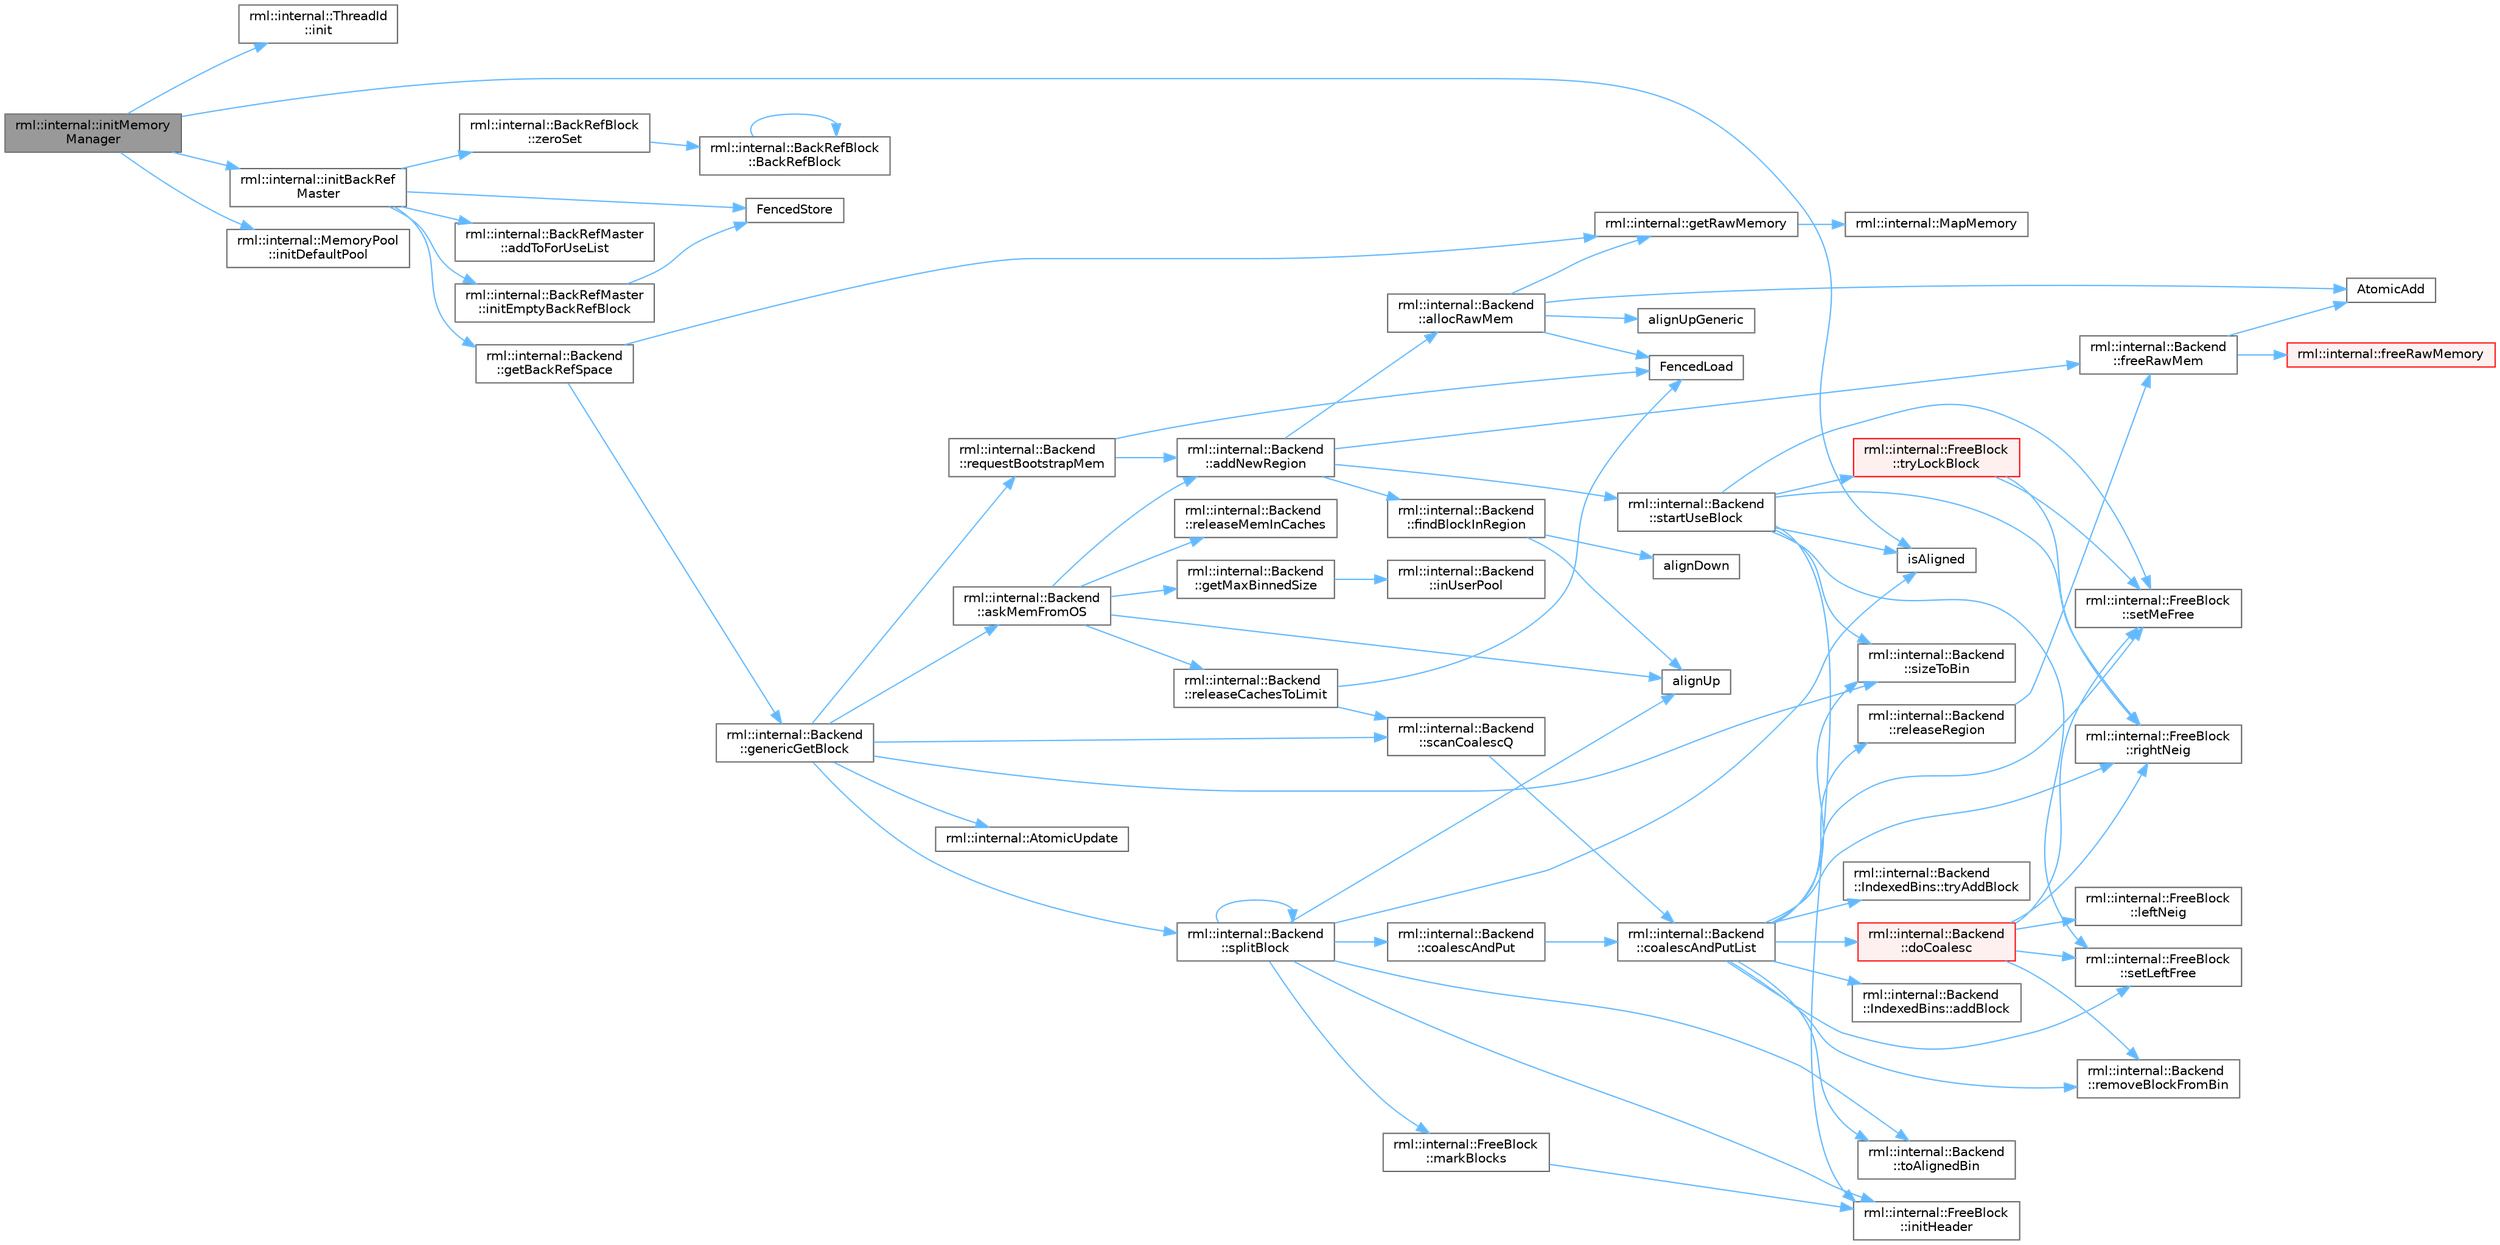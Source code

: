 digraph "rml::internal::initMemoryManager"
{
 // LATEX_PDF_SIZE
  bgcolor="transparent";
  edge [fontname=Helvetica,fontsize=10,labelfontname=Helvetica,labelfontsize=10];
  node [fontname=Helvetica,fontsize=10,shape=box,height=0.2,width=0.4];
  rankdir="LR";
  Node1 [id="Node000001",label="rml::internal::initMemory\lManager",height=0.2,width=0.4,color="gray40", fillcolor="grey60", style="filled", fontcolor="black",tooltip=" "];
  Node1 -> Node2 [id="edge79_Node000001_Node000002",color="steelblue1",style="solid",tooltip=" "];
  Node2 [id="Node000002",label="rml::internal::ThreadId\l::init",height=0.2,width=0.4,color="grey40", fillcolor="white", style="filled",URL="$classrml_1_1internal_1_1_thread_id.html#a58d4cb2156367a2fc468f6daf5cbded2",tooltip=" "];
  Node1 -> Node3 [id="edge80_Node000001_Node000003",color="steelblue1",style="solid",tooltip=" "];
  Node3 [id="Node000003",label="rml::internal::initBackRef\lMaster",height=0.2,width=0.4,color="grey40", fillcolor="white", style="filled",URL="$namespacerml_1_1internal.html#a35c262cb0badff1e3b2a9df6357a344a",tooltip=" "];
  Node3 -> Node4 [id="edge81_Node000003_Node000004",color="steelblue1",style="solid",tooltip=" "];
  Node4 [id="Node000004",label="rml::internal::BackRefMaster\l::addToForUseList",height=0.2,width=0.4,color="grey40", fillcolor="white", style="filled",URL="$structrml_1_1internal_1_1_back_ref_master.html#a37ff8568740208b7e96498e34b02cfb0",tooltip=" "];
  Node3 -> Node5 [id="edge82_Node000003_Node000005",color="steelblue1",style="solid",tooltip=" "];
  Node5 [id="Node000005",label="FencedStore",height=0.2,width=0.4,color="grey40", fillcolor="white", style="filled",URL="$_synchronize_8h.html#a19886ee3899c0a2435ea9840116ea325",tooltip=" "];
  Node3 -> Node6 [id="edge83_Node000003_Node000006",color="steelblue1",style="solid",tooltip=" "];
  Node6 [id="Node000006",label="rml::internal::Backend\l::getBackRefSpace",height=0.2,width=0.4,color="grey40", fillcolor="white", style="filled",URL="$classrml_1_1internal_1_1_backend.html#af43a5f0fc5038a3e60d58602b696af87",tooltip=" "];
  Node6 -> Node7 [id="edge84_Node000006_Node000007",color="steelblue1",style="solid",tooltip=" "];
  Node7 [id="Node000007",label="rml::internal::Backend\l::genericGetBlock",height=0.2,width=0.4,color="grey40", fillcolor="white", style="filled",URL="$classrml_1_1internal_1_1_backend.html#a17c603dbded6b99ac85e338515ae0d40",tooltip=" "];
  Node7 -> Node8 [id="edge85_Node000007_Node000008",color="steelblue1",style="solid",tooltip=" "];
  Node8 [id="Node000008",label="rml::internal::Backend\l::askMemFromOS",height=0.2,width=0.4,color="grey40", fillcolor="white", style="filled",URL="$classrml_1_1internal_1_1_backend.html#a4c781fee21ce3ac75da9945ecb711df0",tooltip=" "];
  Node8 -> Node9 [id="edge86_Node000008_Node000009",color="steelblue1",style="solid",tooltip=" "];
  Node9 [id="Node000009",label="rml::internal::Backend\l::addNewRegion",height=0.2,width=0.4,color="grey40", fillcolor="white", style="filled",URL="$classrml_1_1internal_1_1_backend.html#a1ce796da1be182b3d41e823abcb3dc75",tooltip=" "];
  Node9 -> Node10 [id="edge87_Node000009_Node000010",color="steelblue1",style="solid",tooltip=" "];
  Node10 [id="Node000010",label="rml::internal::Backend\l::allocRawMem",height=0.2,width=0.4,color="grey40", fillcolor="white", style="filled",URL="$classrml_1_1internal_1_1_backend.html#ad064094fd6e2918eb5593a4b64ceba35",tooltip=" "];
  Node10 -> Node11 [id="edge88_Node000010_Node000011",color="steelblue1",style="solid",tooltip=" "];
  Node11 [id="Node000011",label="alignUpGeneric",height=0.2,width=0.4,color="grey40", fillcolor="white", style="filled",URL="$shared__utils_8h.html#a4bdb40129ff39a9afc33fbe26578426a",tooltip=" "];
  Node10 -> Node12 [id="edge89_Node000010_Node000012",color="steelblue1",style="solid",tooltip=" "];
  Node12 [id="Node000012",label="AtomicAdd",height=0.2,width=0.4,color="grey40", fillcolor="white", style="filled",URL="$_synchronize_8h.html#ae9382ede99cb71105906a4be5337e684",tooltip=" "];
  Node10 -> Node13 [id="edge90_Node000010_Node000013",color="steelblue1",style="solid",tooltip=" "];
  Node13 [id="Node000013",label="FencedLoad",height=0.2,width=0.4,color="grey40", fillcolor="white", style="filled",URL="$_synchronize_8h.html#a0792980ea26344eaf2fc0a4112b5d848",tooltip=" "];
  Node10 -> Node14 [id="edge91_Node000010_Node000014",color="steelblue1",style="solid",tooltip=" "];
  Node14 [id="Node000014",label="rml::internal::getRawMemory",height=0.2,width=0.4,color="grey40", fillcolor="white", style="filled",URL="$namespacerml_1_1internal.html#a20a102758b34fcecb92ab9a8a5b94bab",tooltip=" "];
  Node14 -> Node15 [id="edge92_Node000014_Node000015",color="steelblue1",style="solid",tooltip=" "];
  Node15 [id="Node000015",label="rml::internal::MapMemory",height=0.2,width=0.4,color="grey40", fillcolor="white", style="filled",URL="$namespacerml_1_1internal.html#a038c931fc1c5f3cca603db0605955f79",tooltip=" "];
  Node9 -> Node16 [id="edge93_Node000009_Node000016",color="steelblue1",style="solid",tooltip=" "];
  Node16 [id="Node000016",label="rml::internal::Backend\l::findBlockInRegion",height=0.2,width=0.4,color="grey40", fillcolor="white", style="filled",URL="$classrml_1_1internal_1_1_backend.html#a1e73aa6cfd79f88ec08170e253dbfbf9",tooltip=" "];
  Node16 -> Node17 [id="edge94_Node000016_Node000017",color="steelblue1",style="solid",tooltip=" "];
  Node17 [id="Node000017",label="alignDown",height=0.2,width=0.4,color="grey40", fillcolor="white", style="filled",URL="$shared__utils_8h.html#ab3918cd2395835f90b78b96d4e1e2390",tooltip=" "];
  Node16 -> Node18 [id="edge95_Node000016_Node000018",color="steelblue1",style="solid",tooltip=" "];
  Node18 [id="Node000018",label="alignUp",height=0.2,width=0.4,color="grey40", fillcolor="white", style="filled",URL="$shared__utils_8h.html#abf7a0e928f58ffeeefa291f674c30d69",tooltip=" "];
  Node9 -> Node19 [id="edge96_Node000009_Node000019",color="steelblue1",style="solid",tooltip=" "];
  Node19 [id="Node000019",label="rml::internal::Backend\l::freeRawMem",height=0.2,width=0.4,color="grey40", fillcolor="white", style="filled",URL="$classrml_1_1internal_1_1_backend.html#a7789b9e7e8feeb284af94e32f0fbd969",tooltip=" "];
  Node19 -> Node12 [id="edge97_Node000019_Node000012",color="steelblue1",style="solid",tooltip=" "];
  Node19 -> Node20 [id="edge98_Node000019_Node000020",color="steelblue1",style="solid",tooltip=" "];
  Node20 [id="Node000020",label="rml::internal::freeRawMemory",height=0.2,width=0.4,color="red", fillcolor="#FFF0F0", style="filled",URL="$namespacerml_1_1internal.html#a2ea1623a7b12844a70215bf8ae6544df",tooltip=" "];
  Node9 -> Node22 [id="edge99_Node000009_Node000022",color="steelblue1",style="solid",tooltip=" "];
  Node22 [id="Node000022",label="rml::internal::Backend\l::startUseBlock",height=0.2,width=0.4,color="grey40", fillcolor="white", style="filled",URL="$classrml_1_1internal_1_1_backend.html#aa94dd2bec0167dbe34899fe4f6b26f1b",tooltip=" "];
  Node22 -> Node23 [id="edge100_Node000022_Node000023",color="steelblue1",style="solid",tooltip=" "];
  Node23 [id="Node000023",label="rml::internal::FreeBlock\l::initHeader",height=0.2,width=0.4,color="grey40", fillcolor="white", style="filled",URL="$classrml_1_1internal_1_1_free_block.html#a777d30e3372942de87930981c943576f",tooltip=" "];
  Node22 -> Node24 [id="edge101_Node000022_Node000024",color="steelblue1",style="solid",tooltip=" "];
  Node24 [id="Node000024",label="isAligned",height=0.2,width=0.4,color="grey40", fillcolor="white", style="filled",URL="$_customize_8h.html#a717f2c2c0501922cd654a5ebf49b287e",tooltip=" "];
  Node22 -> Node25 [id="edge102_Node000022_Node000025",color="steelblue1",style="solid",tooltip=" "];
  Node25 [id="Node000025",label="rml::internal::FreeBlock\l::rightNeig",height=0.2,width=0.4,color="grey40", fillcolor="white", style="filled",URL="$classrml_1_1internal_1_1_free_block.html#aac4719caa91288e649a063c1e63943ea",tooltip=" "];
  Node22 -> Node26 [id="edge103_Node000022_Node000026",color="steelblue1",style="solid",tooltip=" "];
  Node26 [id="Node000026",label="rml::internal::FreeBlock\l::setLeftFree",height=0.2,width=0.4,color="grey40", fillcolor="white", style="filled",URL="$classrml_1_1internal_1_1_free_block.html#aec3adaa09c9a1ac4ee63ec09f919d0ce",tooltip=" "];
  Node22 -> Node27 [id="edge104_Node000022_Node000027",color="steelblue1",style="solid",tooltip=" "];
  Node27 [id="Node000027",label="rml::internal::FreeBlock\l::setMeFree",height=0.2,width=0.4,color="grey40", fillcolor="white", style="filled",URL="$classrml_1_1internal_1_1_free_block.html#a288e6db81f9d5882ddc9cec10aa38db2",tooltip=" "];
  Node22 -> Node28 [id="edge105_Node000022_Node000028",color="steelblue1",style="solid",tooltip=" "];
  Node28 [id="Node000028",label="rml::internal::Backend\l::sizeToBin",height=0.2,width=0.4,color="grey40", fillcolor="white", style="filled",URL="$classrml_1_1internal_1_1_backend.html#a88ffac989c26a384799d3e6fedffa17b",tooltip=" "];
  Node22 -> Node29 [id="edge106_Node000022_Node000029",color="steelblue1",style="solid",tooltip=" "];
  Node29 [id="Node000029",label="rml::internal::FreeBlock\l::tryLockBlock",height=0.2,width=0.4,color="red", fillcolor="#FFF0F0", style="filled",URL="$classrml_1_1internal_1_1_free_block.html#a8ca50d0f759fba59416e6932741b8670",tooltip=" "];
  Node29 -> Node25 [id="edge107_Node000029_Node000025",color="steelblue1",style="solid",tooltip=" "];
  Node29 -> Node27 [id="edge108_Node000029_Node000027",color="steelblue1",style="solid",tooltip=" "];
  Node8 -> Node18 [id="edge109_Node000008_Node000018",color="steelblue1",style="solid",tooltip=" "];
  Node8 -> Node31 [id="edge110_Node000008_Node000031",color="steelblue1",style="solid",tooltip=" "];
  Node31 [id="Node000031",label="rml::internal::Backend\l::getMaxBinnedSize",height=0.2,width=0.4,color="grey40", fillcolor="white", style="filled",URL="$classrml_1_1internal_1_1_backend.html#af7f29ce80d57a9417ba3abaa156a5959",tooltip=" "];
  Node31 -> Node32 [id="edge111_Node000031_Node000032",color="steelblue1",style="solid",tooltip=" "];
  Node32 [id="Node000032",label="rml::internal::Backend\l::inUserPool",height=0.2,width=0.4,color="grey40", fillcolor="white", style="filled",URL="$classrml_1_1internal_1_1_backend.html#a0d970b8baf9c882ee49d4467b88fcd3b",tooltip=" "];
  Node8 -> Node33 [id="edge112_Node000008_Node000033",color="steelblue1",style="solid",tooltip=" "];
  Node33 [id="Node000033",label="rml::internal::Backend\l::releaseCachesToLimit",height=0.2,width=0.4,color="grey40", fillcolor="white", style="filled",URL="$classrml_1_1internal_1_1_backend.html#aae091f8b82917d89257a77c7366e3621",tooltip=" "];
  Node33 -> Node13 [id="edge113_Node000033_Node000013",color="steelblue1",style="solid",tooltip=" "];
  Node33 -> Node34 [id="edge114_Node000033_Node000034",color="steelblue1",style="solid",tooltip=" "];
  Node34 [id="Node000034",label="rml::internal::Backend\l::scanCoalescQ",height=0.2,width=0.4,color="grey40", fillcolor="white", style="filled",URL="$classrml_1_1internal_1_1_backend.html#ade18da717ae37ea63f0a8cabc3a29536",tooltip=" "];
  Node34 -> Node35 [id="edge115_Node000034_Node000035",color="steelblue1",style="solid",tooltip=" "];
  Node35 [id="Node000035",label="rml::internal::Backend\l::coalescAndPutList",height=0.2,width=0.4,color="grey40", fillcolor="white", style="filled",URL="$classrml_1_1internal_1_1_backend.html#ab7187ff304d09cf6f069821b4ab8e2fb",tooltip=" "];
  Node35 -> Node36 [id="edge116_Node000035_Node000036",color="steelblue1",style="solid",tooltip=" "];
  Node36 [id="Node000036",label="rml::internal::Backend\l::IndexedBins::addBlock",height=0.2,width=0.4,color="grey40", fillcolor="white", style="filled",URL="$classrml_1_1internal_1_1_backend_1_1_indexed_bins.html#acb8b3b2c17574e6a77c9135c6f3e027d",tooltip=" "];
  Node35 -> Node37 [id="edge117_Node000035_Node000037",color="steelblue1",style="solid",tooltip=" "];
  Node37 [id="Node000037",label="rml::internal::Backend\l::doCoalesc",height=0.2,width=0.4,color="red", fillcolor="#FFF0F0", style="filled",URL="$classrml_1_1internal_1_1_backend.html#a7632dfe63a52e77e13875b7e44d4ab76",tooltip=" "];
  Node37 -> Node38 [id="edge118_Node000037_Node000038",color="steelblue1",style="solid",tooltip=" "];
  Node38 [id="Node000038",label="rml::internal::FreeBlock\l::leftNeig",height=0.2,width=0.4,color="grey40", fillcolor="white", style="filled",URL="$classrml_1_1internal_1_1_free_block.html#a9075db651a017ef5897fa40a019bda59",tooltip=" "];
  Node37 -> Node40 [id="edge119_Node000037_Node000040",color="steelblue1",style="solid",tooltip=" "];
  Node40 [id="Node000040",label="rml::internal::Backend\l::removeBlockFromBin",height=0.2,width=0.4,color="grey40", fillcolor="white", style="filled",URL="$classrml_1_1internal_1_1_backend.html#a9e707331f648a72caf2822fa488b6273",tooltip=" "];
  Node37 -> Node25 [id="edge120_Node000037_Node000025",color="steelblue1",style="solid",tooltip=" "];
  Node37 -> Node26 [id="edge121_Node000037_Node000026",color="steelblue1",style="solid",tooltip=" "];
  Node37 -> Node27 [id="edge122_Node000037_Node000027",color="steelblue1",style="solid",tooltip=" "];
  Node35 -> Node42 [id="edge123_Node000035_Node000042",color="steelblue1",style="solid",tooltip=" "];
  Node42 [id="Node000042",label="rml::internal::Backend\l::releaseRegion",height=0.2,width=0.4,color="grey40", fillcolor="white", style="filled",URL="$classrml_1_1internal_1_1_backend.html#abc1e069ce438bb93d53e6a9333253d47",tooltip=" "];
  Node42 -> Node19 [id="edge124_Node000042_Node000019",color="steelblue1",style="solid",tooltip=" "];
  Node35 -> Node40 [id="edge125_Node000035_Node000040",color="steelblue1",style="solid",tooltip=" "];
  Node35 -> Node25 [id="edge126_Node000035_Node000025",color="steelblue1",style="solid",tooltip=" "];
  Node35 -> Node26 [id="edge127_Node000035_Node000026",color="steelblue1",style="solid",tooltip=" "];
  Node35 -> Node27 [id="edge128_Node000035_Node000027",color="steelblue1",style="solid",tooltip=" "];
  Node35 -> Node28 [id="edge129_Node000035_Node000028",color="steelblue1",style="solid",tooltip=" "];
  Node35 -> Node43 [id="edge130_Node000035_Node000043",color="steelblue1",style="solid",tooltip=" "];
  Node43 [id="Node000043",label="rml::internal::Backend\l::toAlignedBin",height=0.2,width=0.4,color="grey40", fillcolor="white", style="filled",URL="$classrml_1_1internal_1_1_backend.html#a361793e5067f0627700c3d6e10f230bd",tooltip=" "];
  Node35 -> Node44 [id="edge131_Node000035_Node000044",color="steelblue1",style="solid",tooltip=" "];
  Node44 [id="Node000044",label="rml::internal::Backend\l::IndexedBins::tryAddBlock",height=0.2,width=0.4,color="grey40", fillcolor="white", style="filled",URL="$classrml_1_1internal_1_1_backend_1_1_indexed_bins.html#a462c443a37dea32f4c5cfdec77067233",tooltip=" "];
  Node8 -> Node45 [id="edge132_Node000008_Node000045",color="steelblue1",style="solid",tooltip=" "];
  Node45 [id="Node000045",label="rml::internal::Backend\l::releaseMemInCaches",height=0.2,width=0.4,color="grey40", fillcolor="white", style="filled",URL="$classrml_1_1internal_1_1_backend.html#a9408e9ba0543412f2fac3089b0c9e46e",tooltip=" "];
  Node7 -> Node46 [id="edge133_Node000007_Node000046",color="steelblue1",style="solid",tooltip=" "];
  Node46 [id="Node000046",label="rml::internal::AtomicUpdate",height=0.2,width=0.4,color="grey40", fillcolor="white", style="filled",URL="$namespacerml_1_1internal.html#af7c2ebdeed6d0ee45dd9474b25fe5ff1",tooltip=" "];
  Node7 -> Node47 [id="edge134_Node000007_Node000047",color="steelblue1",style="solid",tooltip=" "];
  Node47 [id="Node000047",label="rml::internal::Backend\l::requestBootstrapMem",height=0.2,width=0.4,color="grey40", fillcolor="white", style="filled",URL="$classrml_1_1internal_1_1_backend.html#aff7afe8ff25d96689368544633aebd5b",tooltip=" "];
  Node47 -> Node9 [id="edge135_Node000047_Node000009",color="steelblue1",style="solid",tooltip=" "];
  Node47 -> Node13 [id="edge136_Node000047_Node000013",color="steelblue1",style="solid",tooltip=" "];
  Node7 -> Node34 [id="edge137_Node000007_Node000034",color="steelblue1",style="solid",tooltip=" "];
  Node7 -> Node28 [id="edge138_Node000007_Node000028",color="steelblue1",style="solid",tooltip=" "];
  Node7 -> Node48 [id="edge139_Node000007_Node000048",color="steelblue1",style="solid",tooltip=" "];
  Node48 [id="Node000048",label="rml::internal::Backend\l::splitBlock",height=0.2,width=0.4,color="grey40", fillcolor="white", style="filled",URL="$classrml_1_1internal_1_1_backend.html#a31193cf3a8e8c5f2f4a3004bca4cadf2",tooltip=" "];
  Node48 -> Node18 [id="edge140_Node000048_Node000018",color="steelblue1",style="solid",tooltip=" "];
  Node48 -> Node49 [id="edge141_Node000048_Node000049",color="steelblue1",style="solid",tooltip=" "];
  Node49 [id="Node000049",label="rml::internal::Backend\l::coalescAndPut",height=0.2,width=0.4,color="grey40", fillcolor="white", style="filled",URL="$classrml_1_1internal_1_1_backend.html#a73a1ed638532f524b5d79d243547dcc8",tooltip=" "];
  Node49 -> Node35 [id="edge142_Node000049_Node000035",color="steelblue1",style="solid",tooltip=" "];
  Node48 -> Node23 [id="edge143_Node000048_Node000023",color="steelblue1",style="solid",tooltip=" "];
  Node48 -> Node24 [id="edge144_Node000048_Node000024",color="steelblue1",style="solid",tooltip=" "];
  Node48 -> Node50 [id="edge145_Node000048_Node000050",color="steelblue1",style="solid",tooltip=" "];
  Node50 [id="Node000050",label="rml::internal::FreeBlock\l::markBlocks",height=0.2,width=0.4,color="grey40", fillcolor="white", style="filled",URL="$classrml_1_1internal_1_1_free_block.html#aa5bf7b2524e73ac7930fe322b4a5dc95",tooltip=" "];
  Node50 -> Node23 [id="edge146_Node000050_Node000023",color="steelblue1",style="solid",tooltip=" "];
  Node48 -> Node48 [id="edge147_Node000048_Node000048",color="steelblue1",style="solid",tooltip=" "];
  Node48 -> Node43 [id="edge148_Node000048_Node000043",color="steelblue1",style="solid",tooltip=" "];
  Node6 -> Node14 [id="edge149_Node000006_Node000014",color="steelblue1",style="solid",tooltip=" "];
  Node3 -> Node51 [id="edge150_Node000003_Node000051",color="steelblue1",style="solid",tooltip=" "];
  Node51 [id="Node000051",label="rml::internal::BackRefMaster\l::initEmptyBackRefBlock",height=0.2,width=0.4,color="grey40", fillcolor="white", style="filled",URL="$structrml_1_1internal_1_1_back_ref_master.html#a95aa7e0acc7e9849781dc1d4a73acd5c",tooltip=" "];
  Node51 -> Node5 [id="edge151_Node000051_Node000005",color="steelblue1",style="solid",tooltip=" "];
  Node3 -> Node52 [id="edge152_Node000003_Node000052",color="steelblue1",style="solid",tooltip=" "];
  Node52 [id="Node000052",label="rml::internal::BackRefBlock\l::zeroSet",height=0.2,width=0.4,color="grey40", fillcolor="white", style="filled",URL="$structrml_1_1internal_1_1_back_ref_block.html#a5ead9463c799a7dd21ce45a45df08972",tooltip=" "];
  Node52 -> Node53 [id="edge153_Node000052_Node000053",color="steelblue1",style="solid",tooltip=" "];
  Node53 [id="Node000053",label="rml::internal::BackRefBlock\l::BackRefBlock",height=0.2,width=0.4,color="grey40", fillcolor="white", style="filled",URL="$structrml_1_1internal_1_1_back_ref_block.html#a91f7edc927ea22aa8f687535fc5719ab",tooltip=" "];
  Node53 -> Node53 [id="edge154_Node000053_Node000053",color="steelblue1",style="solid",tooltip=" "];
  Node1 -> Node54 [id="edge155_Node000001_Node000054",color="steelblue1",style="solid",tooltip=" "];
  Node54 [id="Node000054",label="rml::internal::MemoryPool\l::initDefaultPool",height=0.2,width=0.4,color="grey40", fillcolor="white", style="filled",URL="$classrml_1_1internal_1_1_memory_pool.html#add7381e97285946d931d763e07dee7e5",tooltip=" "];
  Node1 -> Node24 [id="edge156_Node000001_Node000024",color="steelblue1",style="solid",tooltip=" "];
}
